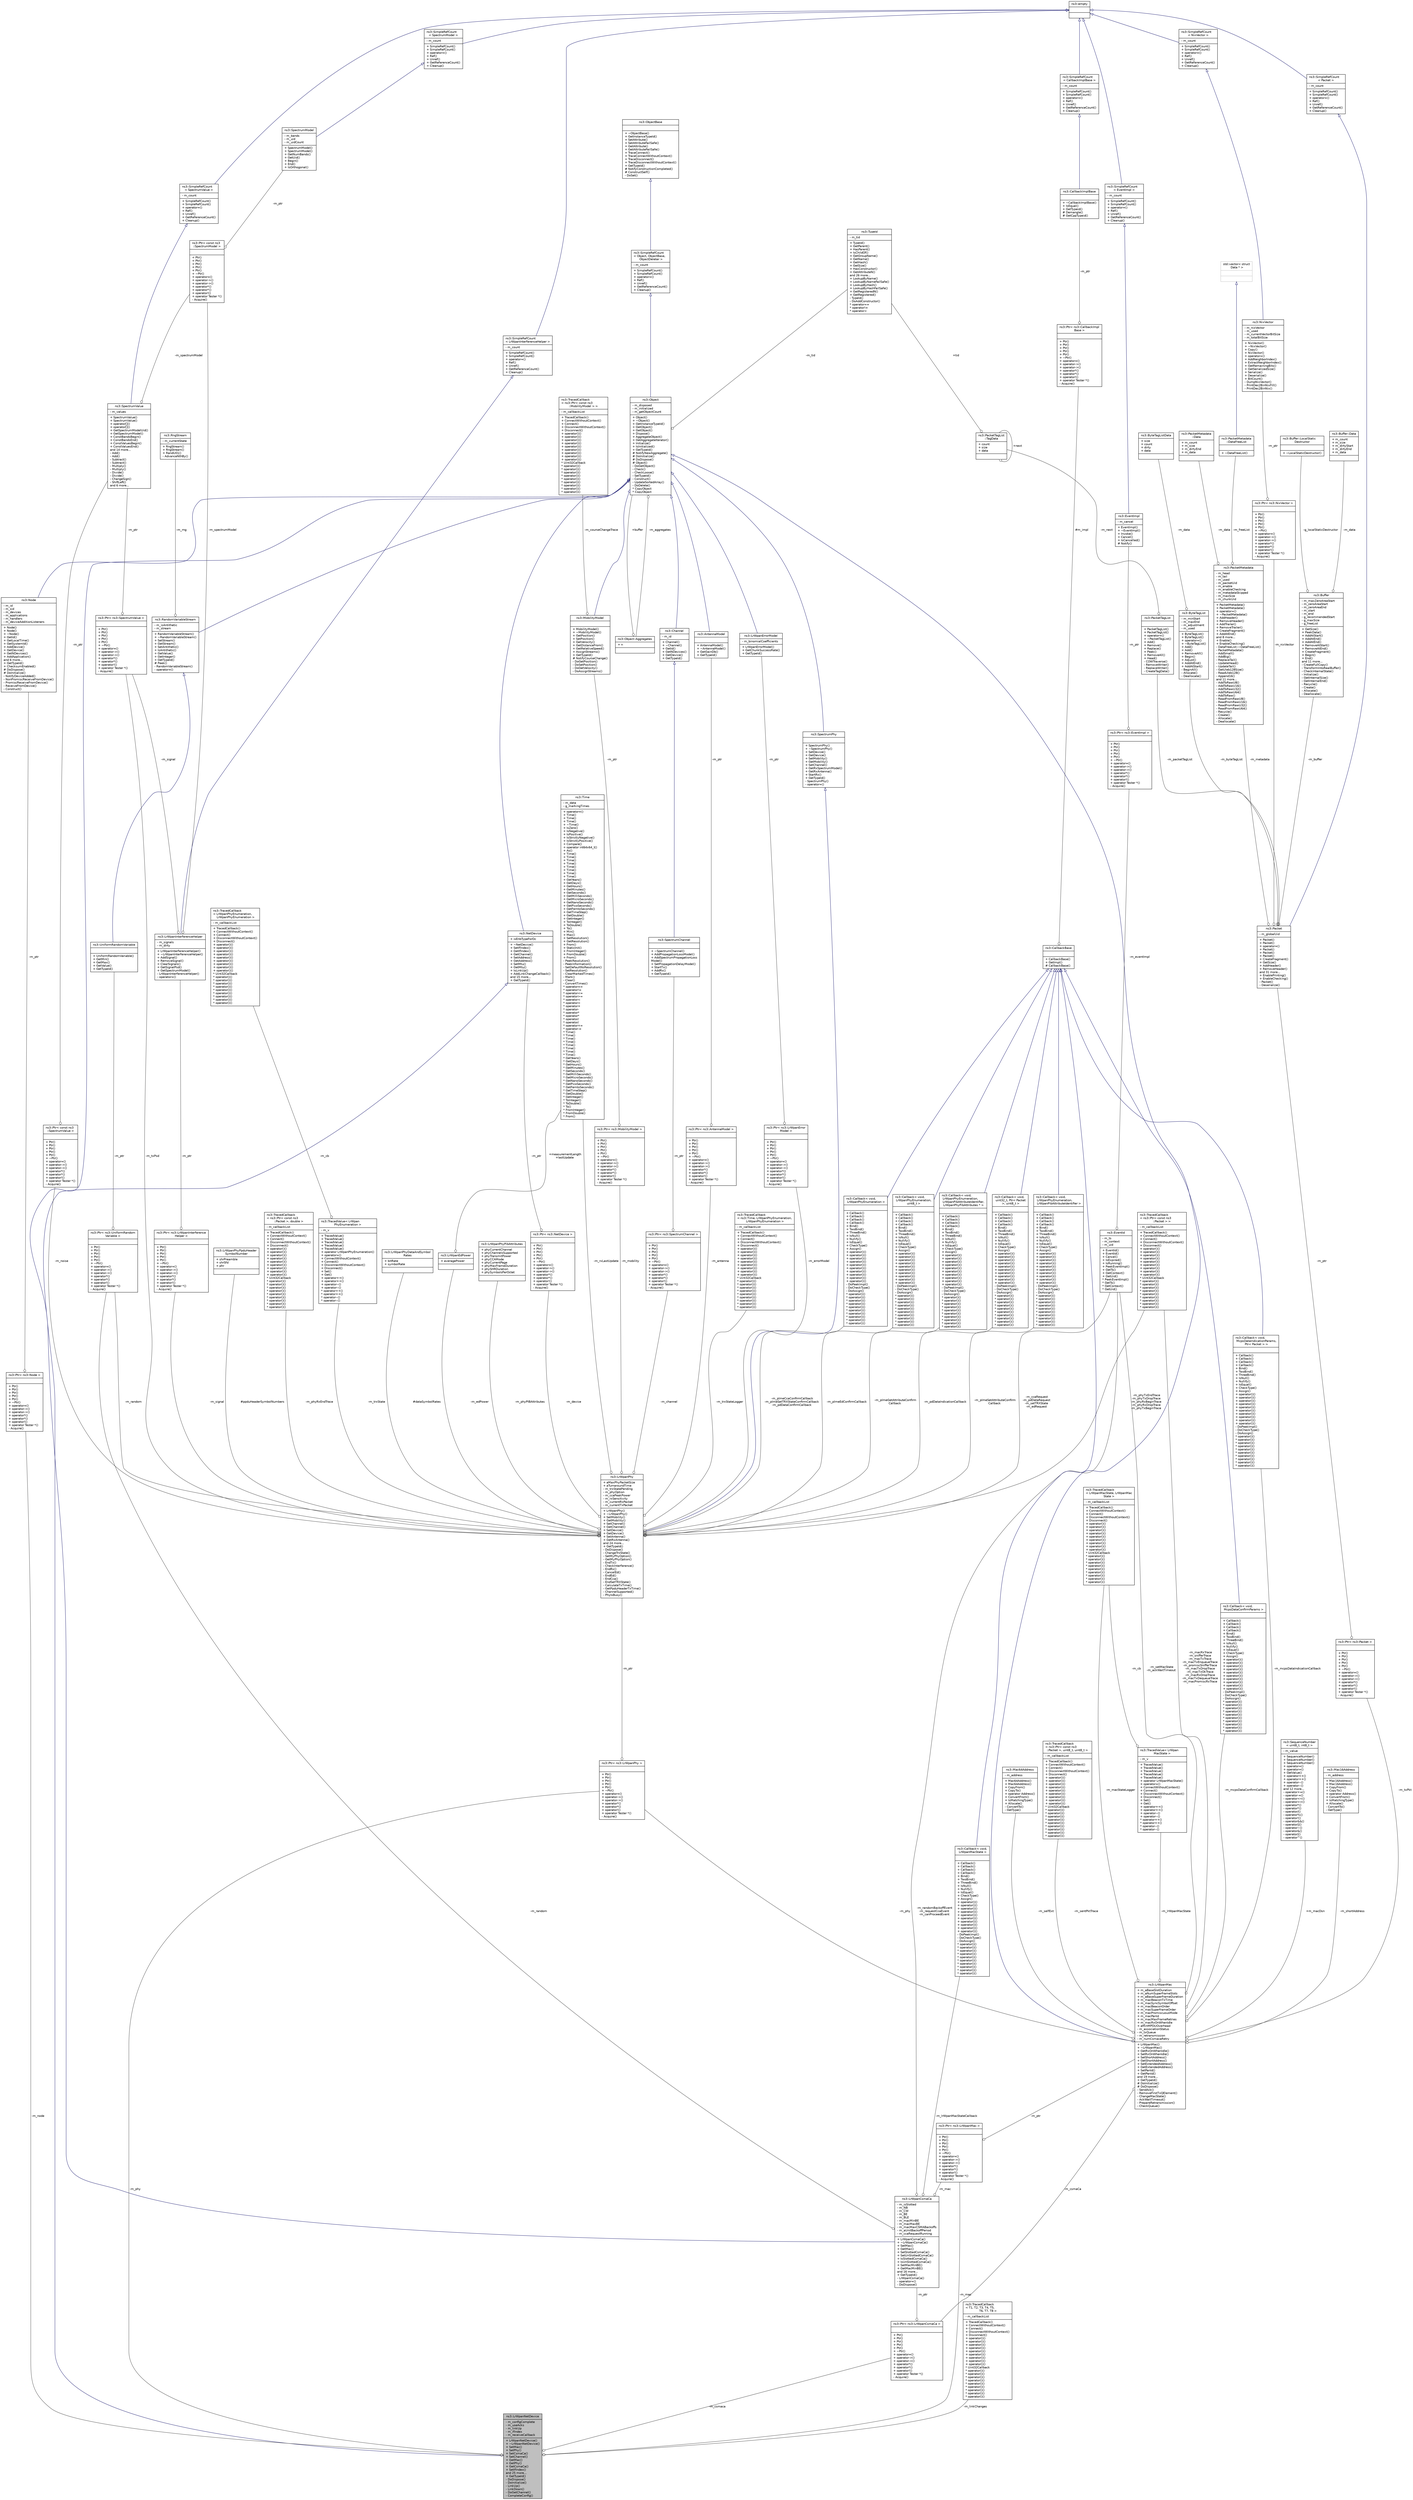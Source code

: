 digraph "ns3::LrWpanNetDevice"
{
  edge [fontname="Helvetica",fontsize="10",labelfontname="Helvetica",labelfontsize="10"];
  node [fontname="Helvetica",fontsize="10",shape=record];
  Node1 [label="{ns3::LrWpanNetDevice\n|- m_configComplete\l- m_useAcks\l- m_linkUp\l- m_ifIndex\l- m_receiveCallback\l|+ LrWpanNetDevice()\l+ ~LrWpanNetDevice()\l+ SetMac()\l+ SetPhy()\l+ SetCsmaCa()\l+ SetChannel()\l+ GetMac()\l+ GetPhy()\l+ GetCsmaCa()\l+ SetIfIndex()\land 25 more...\l+ GetTypeId()\l- DoDispose()\l- DoInitialize()\l- LinkUp()\l- LinkDown()\l- DoGetChannel()\l- CompleteConfig()\l}",height=0.2,width=0.4,color="black", fillcolor="grey75", style="filled", fontcolor="black"];
  Node2 -> Node1 [dir="back",color="midnightblue",fontsize="10",style="solid",arrowtail="onormal"];
  Node2 [label="{ns3::NetDevice\n|+ isEnbTypeForDc\l|+ ~NetDevice()\l+ SetIfIndex()\l+ GetIfIndex()\l+ GetChannel()\l+ SetAddress()\l+ GetAddress()\l+ SetMtu()\l+ GetMtu()\l+ IsLinkUp()\l+ AddLinkChangeCallback()\land 15 more...\l+ GetTypeId()\l}",height=0.2,width=0.4,color="black", fillcolor="white", style="filled",URL="$d9/dac/classns3_1_1NetDevice.html",tooltip="Network layer to device interface. "];
  Node3 -> Node2 [dir="back",color="midnightblue",fontsize="10",style="solid",arrowtail="onormal"];
  Node3 [label="{ns3::Object\n|- m_disposed\l- m_initialized\l- m_getObjectCount\l|+ Object()\l+ ~Object()\l+ GetInstanceTypeId()\l+ GetObject()\l+ GetObject()\l+ Dispose()\l+ AggregateObject()\l+ GetAggregateIterator()\l+ Initialize()\l+ IsInitialized()\l+ GetTypeId()\l# NotifyNewAggregate()\l# DoInitialize()\l# DoDispose()\l# Object()\l- DoGetObject()\l- Check()\l- CheckLoose()\l- SetTypeId()\l- Construct()\l- UpdateSortedArray()\l- DoDelete()\l* CopyObject\l* CopyObject\l}",height=0.2,width=0.4,color="black", fillcolor="white", style="filled",URL="$d9/d77/classns3_1_1Object.html",tooltip="A base class which provides memory management and object aggregation. "];
  Node4 -> Node3 [dir="back",color="midnightblue",fontsize="10",style="solid",arrowtail="onormal"];
  Node4 [label="{ns3::SimpleRefCount\l\< Object, ObjectBase,\l ObjectDeleter \>\n|- m_count\l|+ SimpleRefCount()\l+ SimpleRefCount()\l+ operator=()\l+ Ref()\l+ Unref()\l+ GetReferenceCount()\l+ Cleanup()\l}",height=0.2,width=0.4,color="black", fillcolor="white", style="filled",URL="$da/da1/classns3_1_1SimpleRefCount.html"];
  Node5 -> Node4 [dir="back",color="midnightblue",fontsize="10",style="solid",arrowtail="onormal"];
  Node5 [label="{ns3::ObjectBase\n||+ ~ObjectBase()\l+ GetInstanceTypeId()\l+ SetAttribute()\l+ SetAttributeFailSafe()\l+ GetAttribute()\l+ GetAttributeFailSafe()\l+ TraceConnect()\l+ TraceConnectWithoutContext()\l+ TraceDisconnect()\l+ TraceDisconnectWithoutContext()\l+ GetTypeId()\l# NotifyConstructionCompleted()\l# ConstructSelf()\l- DoSet()\l}",height=0.2,width=0.4,color="black", fillcolor="white", style="filled",URL="$d2/dac/classns3_1_1ObjectBase.html",tooltip="Anchor the ns-3 type and attribute system. "];
  Node6 -> Node3 [color="grey25",fontsize="10",style="solid",label=" -m_tid" ,arrowhead="odiamond"];
  Node6 [label="{ns3::TypeId\n|- m_tid\l|+ TypeId()\l+ GetParent()\l+ HasParent()\l+ IsChildOf()\l+ GetGroupName()\l+ GetName()\l+ GetHash()\l+ GetSize()\l+ HasConstructor()\l+ GetAttributeN()\land 26 more...\l+ LookupByName()\l+ LookupByNameFailSafe()\l+ LookupByHash()\l+ LookupByHashFailSafe()\l+ GetRegisteredN()\l+ GetRegistered()\l- TypeId()\l- DoAddConstructor()\l* operator==\l* operator!=\l* operator\<\l}",height=0.2,width=0.4,color="black", fillcolor="white", style="filled",URL="$d6/d11/classns3_1_1TypeId.html",tooltip="a unique identifier for an interface. "];
  Node7 -> Node3 [color="grey25",fontsize="10",style="solid",label=" -m_aggregates" ,arrowhead="odiamond"];
  Node7 [label="{ns3::Object::Aggregates\n|+ n\l|}",height=0.2,width=0.4,color="black", fillcolor="white", style="filled",URL="$d5/de9/structns3_1_1Object_1_1Aggregates.html"];
  Node3 -> Node7 [color="grey25",fontsize="10",style="solid",label=" +buffer" ,arrowhead="odiamond"];
  Node8 -> Node1 [color="grey25",fontsize="10",style="solid",label=" -m_node" ,arrowhead="odiamond"];
  Node8 [label="{ns3::Ptr\< ns3::Node \>\n||+ Ptr()\l+ Ptr()\l+ Ptr()\l+ Ptr()\l+ Ptr()\l+ ~Ptr()\l+ operator=()\l+ operator-\>()\l+ operator-\>()\l+ operator*()\l+ operator*()\l+ operator!()\l+ operator Tester *()\l- Acquire()\l}",height=0.2,width=0.4,color="black", fillcolor="white", style="filled",URL="$dc/d90/classns3_1_1Ptr.html"];
  Node9 -> Node8 [color="grey25",fontsize="10",style="solid",label=" -m_ptr" ,arrowhead="odiamond"];
  Node9 [label="{ns3::Node\n|- m_id\l- m_sid\l- m_devices\l- m_applications\l- m_handlers\l- m_deviceAdditionListeners\l|+ Node()\l+ Node()\l+ ~Node()\l+ GetId()\l+ GetLocalTime()\l+ GetSystemId()\l+ AddDevice()\l+ GetDevice()\l+ GetNDevices()\l+ AddApplication()\land 6 more...\l+ GetTypeId()\l+ ChecksumEnabled()\l# DoDispose()\l# DoInitialize()\l- NotifyDeviceAdded()\l- NonPromiscReceiveFromDevice()\l- PromiscReceiveFromDevice()\l- ReceiveFromDevice()\l- Construct()\l}",height=0.2,width=0.4,color="black", fillcolor="white", style="filled",URL="$dd/ded/classns3_1_1Node.html",tooltip="A network Node. "];
  Node3 -> Node9 [dir="back",color="midnightblue",fontsize="10",style="solid",arrowtail="onormal"];
  Node10 -> Node1 [color="grey25",fontsize="10",style="solid",label=" -m_csmaca" ,arrowhead="odiamond"];
  Node10 [label="{ns3::Ptr\< ns3::LrWpanCsmaCa \>\n||+ Ptr()\l+ Ptr()\l+ Ptr()\l+ Ptr()\l+ Ptr()\l+ ~Ptr()\l+ operator=()\l+ operator-\>()\l+ operator-\>()\l+ operator*()\l+ operator*()\l+ operator!()\l+ operator Tester *()\l- Acquire()\l}",height=0.2,width=0.4,color="black", fillcolor="white", style="filled",URL="$dc/d90/classns3_1_1Ptr.html"];
  Node11 -> Node10 [color="grey25",fontsize="10",style="solid",label=" -m_ptr" ,arrowhead="odiamond"];
  Node11 [label="{ns3::LrWpanCsmaCa\n|- m_isSlotted\l- m_NB\l- m_CW\l- m_BE\l- m_BLE\l- m_macMinBE\l- m_macMaxBE\l- m_macMaxCSMABackoffs\l- m_aUnitBackoffPeriod\l- m_ccaRequestRunning\l|+ LrWpanCsmaCa()\l+ ~LrWpanCsmaCa()\l+ SetMac()\l+ GetMac()\l+ SetSlottedCsmaCa()\l+ SetUnSlottedCsmaCa()\l+ IsSlottedCsmaCa()\l+ IsUnSlottedCsmaCa()\l+ SetMacMinBE()\l+ GetMacMinBE()\land 16 more...\l+ GetTypeId()\l- LrWpanCsmaCa()\l- operator=()\l- DoDispose()\l}",height=0.2,width=0.4,color="black", fillcolor="white", style="filled",URL="$df/d61/classns3_1_1LrWpanCsmaCa.html"];
  Node3 -> Node11 [dir="back",color="midnightblue",fontsize="10",style="solid",arrowtail="onormal"];
  Node12 -> Node11 [color="grey25",fontsize="10",style="solid",label=" -m_randomBackoffEvent\n-m_requestCcaEvent\n-m_canProceedEvent" ,arrowhead="odiamond"];
  Node12 [label="{ns3::EventId\n|- m_ts\l- m_context\l- m_uid\l|+ EventId()\l+ EventId()\l+ Cancel()\l+ IsExpired()\l+ IsRunning()\l+ PeekEventImpl()\l+ GetTs()\l+ GetContext()\l+ GetUid()\l* PeekEventImpl()\l* GetTs()\l* GetContext()\l* GetUid()\l}",height=0.2,width=0.4,color="black", fillcolor="white", style="filled",URL="$d1/df8/classns3_1_1EventId.html",tooltip="An identifier for simulation events. "];
  Node13 -> Node12 [color="grey25",fontsize="10",style="solid",label=" -m_eventImpl" ,arrowhead="odiamond"];
  Node13 [label="{ns3::Ptr\< ns3::EventImpl \>\n||+ Ptr()\l+ Ptr()\l+ Ptr()\l+ Ptr()\l+ Ptr()\l+ ~Ptr()\l+ operator=()\l+ operator-\>()\l+ operator-\>()\l+ operator*()\l+ operator*()\l+ operator!()\l+ operator Tester *()\l- Acquire()\l}",height=0.2,width=0.4,color="black", fillcolor="white", style="filled",URL="$dc/d90/classns3_1_1Ptr.html"];
  Node14 -> Node13 [color="grey25",fontsize="10",style="solid",label=" -m_ptr" ,arrowhead="odiamond"];
  Node14 [label="{ns3::EventImpl\n|- m_cancel\l|+ EventImpl()\l+ ~EventImpl()\l+ Invoke()\l+ Cancel()\l+ IsCancelled()\l# Notify()\l}",height=0.2,width=0.4,color="black", fillcolor="white", style="filled",URL="$da/def/classns3_1_1EventImpl.html",tooltip="A simulation event. "];
  Node15 -> Node14 [dir="back",color="midnightblue",fontsize="10",style="solid",arrowtail="onormal"];
  Node15 [label="{ns3::SimpleRefCount\l\< EventImpl \>\n|- m_count\l|+ SimpleRefCount()\l+ SimpleRefCount()\l+ operator=()\l+ Ref()\l+ Unref()\l+ GetReferenceCount()\l+ Cleanup()\l}",height=0.2,width=0.4,color="black", fillcolor="white", style="filled",URL="$da/da1/classns3_1_1SimpleRefCount.html"];
  Node16 -> Node15 [dir="back",color="midnightblue",fontsize="10",style="solid",arrowtail="onormal"];
  Node16 [label="{ns3::empty\n||}",height=0.2,width=0.4,color="black", fillcolor="white", style="filled",URL="$d9/d6a/classns3_1_1empty.html",tooltip="make Callback use a separate empty type "];
  Node17 -> Node11 [color="grey25",fontsize="10",style="solid",label=" -m_random" ,arrowhead="odiamond"];
  Node17 [label="{ns3::Ptr\< ns3::UniformRandom\lVariable \>\n||+ Ptr()\l+ Ptr()\l+ Ptr()\l+ Ptr()\l+ Ptr()\l+ ~Ptr()\l+ operator=()\l+ operator-\>()\l+ operator-\>()\l+ operator*()\l+ operator*()\l+ operator!()\l+ operator Tester *()\l- Acquire()\l}",height=0.2,width=0.4,color="black", fillcolor="white", style="filled",URL="$dc/d90/classns3_1_1Ptr.html"];
  Node18 -> Node17 [color="grey25",fontsize="10",style="solid",label=" -m_ptr" ,arrowhead="odiamond"];
  Node18 [label="{ns3::UniformRandomVariable\n||+ UniformRandomVariable()\l+ GetMin()\l+ GetMax()\l+ GetValue()\l+ GetTypeId()\l}",height=0.2,width=0.4,color="black", fillcolor="white", style="filled",URL="$d0/d5b/classns3_1_1UniformRandomVariable.html",tooltip="The uniform distribution Random Number Generator (RNG). "];
  Node19 -> Node18 [dir="back",color="midnightblue",fontsize="10",style="solid",arrowtail="onormal"];
  Node19 [label="{ns3::RandomVariableStream\n|- m_isAntithetic\l- m_stream\l|+ RandomVariableStream()\l+ ~RandomVariableStream()\l+ SetStream()\l+ GetStream()\l+ SetAntithetic()\l+ IsAntithetic()\l+ GetValue()\l+ GetInteger()\l+ GetTypeId()\l# Peek()\l- RandomVariableStream()\l- operator=()\l}",height=0.2,width=0.4,color="black", fillcolor="white", style="filled",URL="$dc/daa/classns3_1_1RandomVariableStream.html",tooltip="The basic uniform Random Number Generator (RNG). "];
  Node3 -> Node19 [dir="back",color="midnightblue",fontsize="10",style="solid",arrowtail="onormal"];
  Node20 -> Node19 [color="grey25",fontsize="10",style="solid",label=" -m_rng" ,arrowhead="odiamond"];
  Node20 [label="{ns3::RngStream\n|- m_currentState\l|+ RngStream()\l+ RngStream()\l+ RandU01()\l- AdvanceNthBy()\l}",height=0.2,width=0.4,color="black", fillcolor="white", style="filled",URL="$da/d35/classns3_1_1RngStream.html",tooltip="Combined Multiple-Recursive Generator MRG32k3a. "];
  Node21 -> Node11 [color="grey25",fontsize="10",style="solid",label=" -m_mac" ,arrowhead="odiamond"];
  Node21 [label="{ns3::Ptr\< ns3::LrWpanMac \>\n||+ Ptr()\l+ Ptr()\l+ Ptr()\l+ Ptr()\l+ Ptr()\l+ ~Ptr()\l+ operator=()\l+ operator-\>()\l+ operator-\>()\l+ operator*()\l+ operator*()\l+ operator!()\l+ operator Tester *()\l- Acquire()\l}",height=0.2,width=0.4,color="black", fillcolor="white", style="filled",URL="$dc/d90/classns3_1_1Ptr.html"];
  Node22 -> Node21 [color="grey25",fontsize="10",style="solid",label=" -m_ptr" ,arrowhead="odiamond"];
  Node22 [label="{ns3::LrWpanMac\n|+ m_aBaseSlotDuration\l+ m_aNumSuperframeSlots\l+ m_aBaseSuperframeDuration\l+ m_macBeaconTxTime\l+ m_macSyncSymbolOffset\l+ m_macBeaconOrder\l+ m_macSuperframeOrder\l+ m_macPromiscuousMode\l+ m_macPanId\l+ m_macMaxFrameRetries\l+ m_macRxOnWhenIdle\l+ aMinMPDUOverhead\l- m_associationStatus\l- m_txQueue\l- m_retransmission\l- m_numCsmacaRetry\l|+ LrWpanMac()\l+ ~LrWpanMac()\l+ GetRxOnWhenIdle()\l+ SetRxOnWhenIdle()\l+ SetShortAddress()\l+ GetShortAddress()\l+ SetExtendedAddress()\l+ GetExtendedAddress()\l+ SetPanId()\l+ GetPanId()\land 19 more...\l+ GetTypeId()\l# DoInitialize()\l# DoDispose()\l- SendAck()\l- RemoveFirstTxQElement()\l- ChangeMacState()\l- AckWaitTimeout()\l- PrepareRetransmission()\l- CheckQueue()\l}",height=0.2,width=0.4,color="black", fillcolor="white", style="filled",URL="$db/d57/classns3_1_1LrWpanMac.html"];
  Node3 -> Node22 [dir="back",color="midnightblue",fontsize="10",style="solid",arrowtail="onormal"];
  Node23 -> Node22 [color="grey25",fontsize="10",style="solid",label=" -m_macRxTrace\n-m_snifferTrace\n-m_macTxTrace\n-m_macTxEnqueueTrace\n-m_promiscSnifferTrace\n-m_macTxDropTrace\n-m_macTxOkTrace\n-m_macRxDropTrace\n-m_macTxDequeueTrace\n-m_macPromiscRxTrace\n..." ,arrowhead="odiamond"];
  Node23 [label="{ns3::TracedCallback\l\< ns3::Ptr\< const ns3\l::Packet \> \>\n|- m_callbackList\l|+ TracedCallback()\l+ ConnectWithoutContext()\l+ Connect()\l+ DisconnectWithoutContext()\l+ Disconnect()\l+ operator()()\l+ operator()()\l+ operator()()\l+ operator()()\l+ operator()()\l+ operator()()\l+ operator()()\l+ operator()()\l+ operator()()\l* Uint32Callback\l* operator()()\l* operator()()\l* operator()()\l* operator()()\l* operator()()\l* operator()()\l* operator()()\l* operator()()\l* operator()()\l}",height=0.2,width=0.4,color="black", fillcolor="white", style="filled",URL="$df/dec/classns3_1_1TracedCallback.html"];
  Node24 -> Node22 [color="grey25",fontsize="10",style="solid",label=" -m_macStateLogger" ,arrowhead="odiamond"];
  Node24 [label="{ns3::TracedCallback\l\< LrWpanMacState, LrWpanMac\lState \>\n|- m_callbackList\l|+ TracedCallback()\l+ ConnectWithoutContext()\l+ Connect()\l+ DisconnectWithoutContext()\l+ Disconnect()\l+ operator()()\l+ operator()()\l+ operator()()\l+ operator()()\l+ operator()()\l+ operator()()\l+ operator()()\l+ operator()()\l+ operator()()\l* Uint32Callback\l* operator()()\l* operator()()\l* operator()()\l* operator()()\l* operator()()\l* operator()()\l* operator()()\l* operator()()\l* operator()()\l}",height=0.2,width=0.4,color="black", fillcolor="white", style="filled",URL="$df/dec/classns3_1_1TracedCallback.html"];
  Node25 -> Node22 [color="grey25",fontsize="10",style="solid",label=" -m_selfExt" ,arrowhead="odiamond"];
  Node25 [label="{ns3::Mac64Address\n|- m_address\l|+ Mac64Address()\l+ Mac64Address()\l+ CopyFrom()\l+ CopyTo()\l+ operator Address()\l+ ConvertFrom()\l+ IsMatchingType()\l+ Allocate()\l- ConvertTo()\l- GetType()\l}",height=0.2,width=0.4,color="black", fillcolor="white", style="filled",URL="$d7/d9c/classns3_1_1Mac64Address.html",tooltip="an EUI-64 address "];
  Node12 -> Node22 [color="grey25",fontsize="10",style="solid",label=" -m_setMacState\n-m_ackWaitTimeout" ,arrowhead="odiamond"];
  Node10 -> Node22 [color="grey25",fontsize="10",style="solid",label=" -m_csmaCa" ,arrowhead="odiamond"];
  Node26 -> Node22 [color="grey25",fontsize="10",style="solid",label=" -m_sentPktTrace" ,arrowhead="odiamond"];
  Node26 [label="{ns3::TracedCallback\l\< ns3::Ptr\< const ns3\l::Packet \>, uint8_t, uint8_t \>\n|- m_callbackList\l|+ TracedCallback()\l+ ConnectWithoutContext()\l+ Connect()\l+ DisconnectWithoutContext()\l+ Disconnect()\l+ operator()()\l+ operator()()\l+ operator()()\l+ operator()()\l+ operator()()\l+ operator()()\l+ operator()()\l+ operator()()\l+ operator()()\l* Uint32Callback\l* operator()()\l* operator()()\l* operator()()\l* operator()()\l* operator()()\l* operator()()\l* operator()()\l* operator()()\l* operator()()\l}",height=0.2,width=0.4,color="black", fillcolor="white", style="filled",URL="$df/dec/classns3_1_1TracedCallback.html"];
  Node27 -> Node22 [color="grey25",fontsize="10",style="solid",label=" -m_txPkt" ,arrowhead="odiamond"];
  Node27 [label="{ns3::Ptr\< ns3::Packet \>\n||+ Ptr()\l+ Ptr()\l+ Ptr()\l+ Ptr()\l+ Ptr()\l+ ~Ptr()\l+ operator=()\l+ operator-\>()\l+ operator-\>()\l+ operator*()\l+ operator*()\l+ operator!()\l+ operator Tester *()\l- Acquire()\l}",height=0.2,width=0.4,color="black", fillcolor="white", style="filled",URL="$dc/d90/classns3_1_1Ptr.html"];
  Node28 -> Node27 [color="grey25",fontsize="10",style="solid",label=" -m_ptr" ,arrowhead="odiamond"];
  Node28 [label="{ns3::Packet\n|- m_globalUid\l|+ Packet()\l+ Packet()\l+ operator=()\l+ Packet()\l+ Packet()\l+ Packet()\l+ CreateFragment()\l+ GetSize()\l+ AddHeader()\l+ RemoveHeader()\land 31 more...\l+ EnablePrinting()\l+ EnableChecking()\l- Packet()\l- Deserialize()\l}",height=0.2,width=0.4,color="black", fillcolor="white", style="filled",URL="$dd/d7a/classns3_1_1Packet.html",tooltip="network packets "];
  Node29 -> Node28 [dir="back",color="midnightblue",fontsize="10",style="solid",arrowtail="onormal"];
  Node29 [label="{ns3::SimpleRefCount\l\< Packet \>\n|- m_count\l|+ SimpleRefCount()\l+ SimpleRefCount()\l+ operator=()\l+ Ref()\l+ Unref()\l+ GetReferenceCount()\l+ Cleanup()\l}",height=0.2,width=0.4,color="black", fillcolor="white", style="filled",URL="$da/da1/classns3_1_1SimpleRefCount.html"];
  Node16 -> Node29 [dir="back",color="midnightblue",fontsize="10",style="solid",arrowtail="onormal"];
  Node30 -> Node28 [color="grey25",fontsize="10",style="solid",label=" -m_nixVector" ,arrowhead="odiamond"];
  Node30 [label="{ns3::Ptr\< ns3::NixVector \>\n||+ Ptr()\l+ Ptr()\l+ Ptr()\l+ Ptr()\l+ Ptr()\l+ ~Ptr()\l+ operator=()\l+ operator-\>()\l+ operator-\>()\l+ operator*()\l+ operator*()\l+ operator!()\l+ operator Tester *()\l- Acquire()\l}",height=0.2,width=0.4,color="black", fillcolor="white", style="filled",URL="$dc/d90/classns3_1_1Ptr.html"];
  Node31 -> Node30 [color="grey25",fontsize="10",style="solid",label=" -m_ptr" ,arrowhead="odiamond"];
  Node31 [label="{ns3::NixVector\n|- m_nixVector\l- m_used\l- m_currentVectorBitSize\l- m_totalBitSize\l|+ NixVector()\l+ ~NixVector()\l+ Copy()\l+ NixVector()\l+ operator=()\l+ AddNeighborIndex()\l+ ExtractNeighborIndex()\l+ GetRemainingBits()\l+ GetSerializedSize()\l+ Serialize()\l+ Deserialize()\l+ BitCount()\l- DumpNixVector()\l- PrintDec2BinNixFill()\l- PrintDec2BinNix()\l}",height=0.2,width=0.4,color="black", fillcolor="white", style="filled",URL="$d1/d44/classns3_1_1NixVector.html",tooltip="Neighbor-index data structure for nix-vector routing. "];
  Node32 -> Node31 [dir="back",color="midnightblue",fontsize="10",style="solid",arrowtail="onormal"];
  Node32 [label="{ns3::SimpleRefCount\l\< NixVector \>\n|- m_count\l|+ SimpleRefCount()\l+ SimpleRefCount()\l+ operator=()\l+ Ref()\l+ Unref()\l+ GetReferenceCount()\l+ Cleanup()\l}",height=0.2,width=0.4,color="black", fillcolor="white", style="filled",URL="$da/da1/classns3_1_1SimpleRefCount.html"];
  Node16 -> Node32 [dir="back",color="midnightblue",fontsize="10",style="solid",arrowtail="onormal"];
  Node33 -> Node28 [color="grey25",fontsize="10",style="solid",label=" -m_metadata" ,arrowhead="odiamond"];
  Node33 [label="{ns3::PacketMetadata\n|- m_head\l- m_tail\l- m_used\l- m_packetUid\l- m_enable\l- m_enableChecking\l- m_metadataSkipped\l- m_maxSize\l- m_chunkUid\l|+ PacketMetadata()\l+ PacketMetadata()\l+ operator=()\l+ ~PacketMetadata()\l+ AddHeader()\l+ RemoveHeader()\l+ AddTrailer()\l+ RemoveTrailer()\l+ CreateFragment()\l+ AddAtEnd()\land 8 more...\l+ Enable()\l+ EnableChecking()\l- DataFreeList::~DataFreeList()\l- PacketMetadata()\l- AddSmall()\l- AddBig()\l- ReplaceTail()\l- UpdateHead()\l- UpdateTail()\l- GetUleb128Size()\l- ReadUleb128()\l- Append16()\land 11 more...\l- AddToRawU8()\l- AddToRawU16()\l- AddToRawU32()\l- AddToRawU64()\l- AddToRaw()\l- ReadFromRawU8()\l- ReadFromRawU16()\l- ReadFromRawU32()\l- ReadFromRawU64()\l- Recycle()\l- Create()\l- Allocate()\l- Deallocate()\l}",height=0.2,width=0.4,color="black", fillcolor="white", style="filled",URL="$d1/db1/classns3_1_1PacketMetadata.html",tooltip="Handle packet metadata about packet headers and trailers. "];
  Node34 -> Node33 [color="grey25",fontsize="10",style="solid",label=" -m_data" ,arrowhead="odiamond"];
  Node34 [label="{ns3::PacketMetadata\l::Data\n|+ m_count\l+ m_size\l+ m_dirtyEnd\l+ m_data\l|}",height=0.2,width=0.4,color="black", fillcolor="white", style="filled",URL="$d6/d9c/structns3_1_1PacketMetadata_1_1Data.html"];
  Node35 -> Node33 [color="grey25",fontsize="10",style="solid",label=" -m_freeList" ,arrowhead="odiamond"];
  Node35 [label="{ns3::PacketMetadata\l::DataFreeList\n||+ ~DataFreeList()\l}",height=0.2,width=0.4,color="black", fillcolor="white", style="filled",URL="$d0/df8/classns3_1_1PacketMetadata_1_1DataFreeList.html",tooltip="Class to hold all the metadata. "];
  Node36 -> Node35 [dir="back",color="midnightblue",fontsize="10",style="solid",arrowtail="onormal"];
  Node36 [label="{std::vector\< struct\l Data * \>\n||}",height=0.2,width=0.4,color="grey75", fillcolor="white", style="filled"];
  Node37 -> Node28 [color="grey25",fontsize="10",style="solid",label=" -m_byteTagList" ,arrowhead="odiamond"];
  Node37 [label="{ns3::ByteTagList\n|- m_minStart\l- m_maxEnd\l- m_adjustment\l- m_used\l|+ ByteTagList()\l+ ByteTagList()\l+ operator=()\l+ ~ByteTagList()\l+ Add()\l+ Add()\l+ RemoveAll()\l+ Begin()\l+ Adjust()\l+ AddAtEnd()\l+ AddAtStart()\l- BeginAll()\l- Allocate()\l- Deallocate()\l}",height=0.2,width=0.4,color="black", fillcolor="white", style="filled",URL="$dd/d64/classns3_1_1ByteTagList.html",tooltip="keep track of the byte tags stored in a packet. "];
  Node38 -> Node37 [color="grey25",fontsize="10",style="solid",label=" -m_data" ,arrowhead="odiamond"];
  Node38 [label="{ns3::ByteTagListData\n|+ size\l+ count\l+ dirty\l+ data\l|}",height=0.2,width=0.4,color="black", fillcolor="white", style="filled",URL="$d5/d62/structns3_1_1ByteTagListData.html",tooltip="Internal representation of the byte tags stored in a packet. "];
  Node39 -> Node28 [color="grey25",fontsize="10",style="solid",label=" -m_packetTagList" ,arrowhead="odiamond"];
  Node39 [label="{ns3::PacketTagList\n||+ PacketTagList()\l+ PacketTagList()\l+ operator=()\l+ ~PacketTagList()\l+ Add()\l+ Remove()\l+ Replace()\l+ Peek()\l+ RemoveAll()\l+ Head()\l- COWTraverse()\l- RemoveWriter()\l- ReplaceWriter()\l- CreateTagData()\l}",height=0.2,width=0.4,color="black", fillcolor="white", style="filled",URL="$dd/d19/classns3_1_1PacketTagList.html",tooltip="List of the packet tags stored in a packet. "];
  Node40 -> Node39 [color="grey25",fontsize="10",style="solid",label=" -m_next" ,arrowhead="odiamond"];
  Node40 [label="{ns3::PacketTagList\l::TagData\n|+ count\l+ size\l+ data\l|}",height=0.2,width=0.4,color="black", fillcolor="white", style="filled",URL="$d5/d03/structns3_1_1PacketTagList_1_1TagData.html"];
  Node40 -> Node40 [color="grey25",fontsize="10",style="solid",label=" +next" ,arrowhead="odiamond"];
  Node6 -> Node40 [color="grey25",fontsize="10",style="solid",label=" +tid" ,arrowhead="odiamond"];
  Node41 -> Node28 [color="grey25",fontsize="10",style="solid",label=" -m_buffer" ,arrowhead="odiamond"];
  Node41 [label="{ns3::Buffer\n|- m_maxZeroAreaStart\l- m_zeroAreaStart\l- m_zeroAreaEnd\l- m_start\l- m_end\l- g_recommendedStart\l- g_maxSize\l- g_freeList\l|+ GetSize()\l+ PeekData()\l+ AddAtStart()\l+ AddAtEnd()\l+ AddAtEnd()\l+ RemoveAtStart()\l+ RemoveAtEnd()\l+ CreateFragment()\l+ Begin()\l+ End()\land 11 more...\l- CreateFullCopy()\l- TransformIntoRealBuffer()\l- CheckInternalState()\l- Initialize()\l- GetInternalSize()\l- GetInternalEnd()\l- Recycle()\l- Create()\l- Allocate()\l- Deallocate()\l}",height=0.2,width=0.4,color="black", fillcolor="white", style="filled",URL="$da/d85/classns3_1_1Buffer.html",tooltip="automatically resized byte buffer "];
  Node42 -> Node41 [color="grey25",fontsize="10",style="solid",label=" -m_data" ,arrowhead="odiamond"];
  Node42 [label="{ns3::Buffer::Data\n|+ m_count\l+ m_size\l+ m_dirtyStart\l+ m_dirtyEnd\l+ m_data\l|}",height=0.2,width=0.4,color="black", fillcolor="white", style="filled",URL="$d9/dcc/structns3_1_1Buffer_1_1Data.html"];
  Node43 -> Node41 [color="grey25",fontsize="10",style="solid",label=" -g_localStaticDestructor" ,arrowhead="odiamond"];
  Node43 [label="{ns3::Buffer::LocalStatic\lDestructor\n||+ ~LocalStaticDestructor()\l}",height=0.2,width=0.4,color="black", fillcolor="white", style="filled",URL="$dc/de5/structns3_1_1Buffer_1_1LocalStaticDestructor.html",tooltip="Local static destructor structure. "];
  Node44 -> Node22 [color="grey25",fontsize="10",style="solid",label=" -m_mcpsDataIndicationCallback" ,arrowhead="odiamond"];
  Node44 [label="{ns3::Callback\< void,\l McpsDataIndicationParams,\l Ptr\< Packet \> \>\n||+ Callback()\l+ Callback()\l+ Callback()\l+ Callback()\l+ Bind()\l+ TwoBind()\l+ ThreeBind()\l+ IsNull()\l+ Nullify()\l+ IsEqual()\l+ CheckType()\l+ Assign()\l+ operator()()\l+ operator()()\l+ operator()()\l+ operator()()\l+ operator()()\l+ operator()()\l+ operator()()\l+ operator()()\l+ operator()()\l+ operator()()\l- DoPeekImpl()\l- DoCheckType()\l- DoAssign()\l* operator()()\l* operator()()\l* operator()()\l* operator()()\l* operator()()\l* operator()()\l* operator()()\l* operator()()\l* operator()()\l* operator()()\l}",height=0.2,width=0.4,color="black", fillcolor="white", style="filled",URL="$d1/d48/classns3_1_1Callback.html"];
  Node45 -> Node44 [dir="back",color="midnightblue",fontsize="10",style="solid",arrowtail="onormal"];
  Node45 [label="{ns3::CallbackBase\n||+ CallbackBase()\l+ GetImpl()\l# CallbackBase()\l}",height=0.2,width=0.4,color="black", fillcolor="white", style="filled",URL="$d7/db5/classns3_1_1CallbackBase.html"];
  Node46 -> Node45 [color="grey25",fontsize="10",style="solid",label=" #m_impl" ,arrowhead="odiamond"];
  Node46 [label="{ns3::Ptr\< ns3::CallbackImpl\lBase \>\n||+ Ptr()\l+ Ptr()\l+ Ptr()\l+ Ptr()\l+ Ptr()\l+ ~Ptr()\l+ operator=()\l+ operator-\>()\l+ operator-\>()\l+ operator*()\l+ operator*()\l+ operator!()\l+ operator Tester *()\l- Acquire()\l}",height=0.2,width=0.4,color="black", fillcolor="white", style="filled",URL="$dc/d90/classns3_1_1Ptr.html"];
  Node47 -> Node46 [color="grey25",fontsize="10",style="solid",label=" -m_ptr" ,arrowhead="odiamond"];
  Node47 [label="{ns3::CallbackImplBase\n||+ ~CallbackImplBase()\l+ IsEqual()\l+ GetTypeid()\l# Demangle()\l# GetCppTypeid()\l}",height=0.2,width=0.4,color="black", fillcolor="white", style="filled",URL="$d3/dfa/classns3_1_1CallbackImplBase.html"];
  Node48 -> Node47 [dir="back",color="midnightblue",fontsize="10",style="solid",arrowtail="onormal"];
  Node48 [label="{ns3::SimpleRefCount\l\< CallbackImplBase \>\n|- m_count\l|+ SimpleRefCount()\l+ SimpleRefCount()\l+ operator=()\l+ Ref()\l+ Unref()\l+ GetReferenceCount()\l+ Cleanup()\l}",height=0.2,width=0.4,color="black", fillcolor="white", style="filled",URL="$da/da1/classns3_1_1SimpleRefCount.html"];
  Node16 -> Node48 [dir="back",color="midnightblue",fontsize="10",style="solid",arrowtail="onormal"];
  Node49 -> Node22 [color="grey25",fontsize="10",style="solid",label=" -m_mcpsDataConfirmCallback" ,arrowhead="odiamond"];
  Node49 [label="{ns3::Callback\< void,\l McpsDataConfirmParams \>\n||+ Callback()\l+ Callback()\l+ Callback()\l+ Callback()\l+ Bind()\l+ TwoBind()\l+ ThreeBind()\l+ IsNull()\l+ Nullify()\l+ IsEqual()\l+ CheckType()\l+ Assign()\l+ operator()()\l+ operator()()\l+ operator()()\l+ operator()()\l+ operator()()\l+ operator()()\l+ operator()()\l+ operator()()\l+ operator()()\l+ operator()()\l- DoPeekImpl()\l- DoCheckType()\l- DoAssign()\l* operator()()\l* operator()()\l* operator()()\l* operator()()\l* operator()()\l* operator()()\l* operator()()\l* operator()()\l* operator()()\l* operator()()\l}",height=0.2,width=0.4,color="black", fillcolor="white", style="filled",URL="$d1/d48/classns3_1_1Callback.html"];
  Node45 -> Node49 [dir="back",color="midnightblue",fontsize="10",style="solid",arrowtail="onormal"];
  Node50 -> Node22 [color="grey25",fontsize="10",style="solid",label=" -m_lrWpanMacState" ,arrowhead="odiamond"];
  Node50 [label="{ns3::TracedValue\< LrWpan\lMacState \>\n|- m_v\l|+ TracedValue()\l+ TracedValue()\l+ TracedValue()\l+ TracedValue()\l+ TracedValue()\l+ operator LrWpanMacState()\l+ operator=()\l+ ConnectWithoutContext()\l+ Connect()\l+ DisconnectWithoutContext()\l+ Disconnect()\l+ Set()\l+ Get()\l+ operator++()\l+ operator++()\l+ operator--()\l+ operator--()\l* operator++()\l* operator++()\l* operator--()\l* operator--()\l}",height=0.2,width=0.4,color="black", fillcolor="white", style="filled",URL="$df/d97/classns3_1_1TracedValue.html"];
  Node24 -> Node50 [color="grey25",fontsize="10",style="solid",label=" -m_cb" ,arrowhead="odiamond"];
  Node51 -> Node22 [color="grey25",fontsize="10",style="solid",label=" -m_phy" ,arrowhead="odiamond"];
  Node51 [label="{ns3::Ptr\< ns3::LrWpanPhy \>\n||+ Ptr()\l+ Ptr()\l+ Ptr()\l+ Ptr()\l+ Ptr()\l+ ~Ptr()\l+ operator=()\l+ operator-\>()\l+ operator-\>()\l+ operator*()\l+ operator*()\l+ operator!()\l+ operator Tester *()\l- Acquire()\l}",height=0.2,width=0.4,color="black", fillcolor="white", style="filled",URL="$dc/d90/classns3_1_1Ptr.html"];
  Node52 -> Node51 [color="grey25",fontsize="10",style="solid",label=" -m_ptr" ,arrowhead="odiamond"];
  Node52 [label="{ns3::LrWpanPhy\n|+ aMaxPhyPacketSize\l+ aTurnaroundTime\l- m_trxStatePending\l- m_phyOption\l- m_ccaPeakPower\l- m_rxSensitivity\l- m_currentRxPacket\l- m_currentTxPacket\l|+ LrWpanPhy()\l+ ~LrWpanPhy()\l+ SetMobility()\l+ GetMobility()\l+ SetChannel()\l+ GetChannel()\l+ SetDevice()\l+ GetDevice()\l+ SetAntenna()\l+ GetRxAntenna()\land 24 more...\l+ GetTypeId()\l- DoDispose()\l- ChangeTrxState()\l- SetMyPhyOption()\l- GetMyPhyOption()\l- EndTx()\l- CheckInterference()\l- EndRx()\l- CancelEd()\l- EndEd()\l- EndCca()\l- EndSetTRXState()\l- CalculateTxTime()\l- GetPpduHeaderTxTime()\l- ChannelSupported()\l- PhyIsBusy()\l}",height=0.2,width=0.4,color="black", fillcolor="white", style="filled",URL="$d6/d61/classns3_1_1LrWpanPhy.html"];
  Node53 -> Node52 [dir="back",color="midnightblue",fontsize="10",style="solid",arrowtail="onormal"];
  Node53 [label="{ns3::SpectrumPhy\n||+ SpectrumPhy()\l+ ~SpectrumPhy()\l+ SetDevice()\l+ GetDevice()\l+ SetMobility()\l+ GetMobility()\l+ SetChannel()\l+ GetRxSpectrumModel()\l+ GetRxAntenna()\l+ StartRx()\l+ GetTypeId()\l- SpectrumPhy()\l- operator=()\l}",height=0.2,width=0.4,color="black", fillcolor="white", style="filled",URL="$d0/d12/classns3_1_1SpectrumPhy.html"];
  Node3 -> Node53 [dir="back",color="midnightblue",fontsize="10",style="solid",arrowtail="onormal"];
  Node54 -> Node52 [color="grey25",fontsize="10",style="solid",label=" -m_channel" ,arrowhead="odiamond"];
  Node54 [label="{ns3::Ptr\< ns3::SpectrumChannel \>\n||+ Ptr()\l+ Ptr()\l+ Ptr()\l+ Ptr()\l+ Ptr()\l+ ~Ptr()\l+ operator=()\l+ operator-\>()\l+ operator-\>()\l+ operator*()\l+ operator*()\l+ operator!()\l+ operator Tester *()\l- Acquire()\l}",height=0.2,width=0.4,color="black", fillcolor="white", style="filled",URL="$dc/d90/classns3_1_1Ptr.html"];
  Node55 -> Node54 [color="grey25",fontsize="10",style="solid",label=" -m_ptr" ,arrowhead="odiamond"];
  Node55 [label="{ns3::SpectrumChannel\n||+ ~SpectrumChannel()\l+ AddPropagationLossModel()\l+ AddSpectrumPropagationLoss\lModel()\l+ SetPropagationDelayModel()\l+ StartTx()\l+ AddRx()\l+ GetTypeId()\l}",height=0.2,width=0.4,color="black", fillcolor="white", style="filled",URL="$d9/d59/classns3_1_1SpectrumChannel.html"];
  Node56 -> Node55 [dir="back",color="midnightblue",fontsize="10",style="solid",arrowtail="onormal"];
  Node56 [label="{ns3::Channel\n|- m_id\l|+ Channel()\l+ ~Channel()\l+ GetId()\l+ GetNDevices()\l+ GetDevice()\l+ GetTypeId()\l}",height=0.2,width=0.4,color="black", fillcolor="white", style="filled",URL="$d4/d67/classns3_1_1Channel.html",tooltip="Abstract Channel Base Class. "];
  Node3 -> Node56 [dir="back",color="midnightblue",fontsize="10",style="solid",arrowtail="onormal"];
  Node57 -> Node52 [color="grey25",fontsize="10",style="solid",label=" -m_mobility" ,arrowhead="odiamond"];
  Node57 [label="{ns3::Ptr\< ns3::MobilityModel \>\n||+ Ptr()\l+ Ptr()\l+ Ptr()\l+ Ptr()\l+ Ptr()\l+ ~Ptr()\l+ operator=()\l+ operator-\>()\l+ operator-\>()\l+ operator*()\l+ operator*()\l+ operator!()\l+ operator Tester *()\l- Acquire()\l}",height=0.2,width=0.4,color="black", fillcolor="white", style="filled",URL="$dc/d90/classns3_1_1Ptr.html"];
  Node58 -> Node57 [color="grey25",fontsize="10",style="solid",label=" -m_ptr" ,arrowhead="odiamond"];
  Node58 [label="{ns3::MobilityModel\n||+ MobilityModel()\l+ ~MobilityModel()\l+ GetPosition()\l+ SetPosition()\l+ GetVelocity()\l+ GetDistanceFrom()\l+ GetRelativeSpeed()\l+ AssignStreams()\l+ GetTypeId()\l# NotifyCourseChange()\l- DoGetPosition()\l- DoSetPosition()\l- DoGetVelocity()\l- DoAssignStreams()\l}",height=0.2,width=0.4,color="black", fillcolor="white", style="filled",URL="$d4/dc5/classns3_1_1MobilityModel.html",tooltip="Keep track of the current position and velocity of an object. "];
  Node3 -> Node58 [dir="back",color="midnightblue",fontsize="10",style="solid",arrowtail="onormal"];
  Node59 -> Node58 [color="grey25",fontsize="10",style="solid",label=" -m_courseChangeTrace" ,arrowhead="odiamond"];
  Node59 [label="{ns3::TracedCallback\l\< ns3::Ptr\< const ns3\l::MobilityModel \> \>\n|- m_callbackList\l|+ TracedCallback()\l+ ConnectWithoutContext()\l+ Connect()\l+ DisconnectWithoutContext()\l+ Disconnect()\l+ operator()()\l+ operator()()\l+ operator()()\l+ operator()()\l+ operator()()\l+ operator()()\l+ operator()()\l+ operator()()\l+ operator()()\l* Uint32Callback\l* operator()()\l* operator()()\l* operator()()\l* operator()()\l* operator()()\l* operator()()\l* operator()()\l* operator()()\l* operator()()\l}",height=0.2,width=0.4,color="black", fillcolor="white", style="filled",URL="$df/dec/classns3_1_1TracedCallback.html"];
  Node23 -> Node52 [color="grey25",fontsize="10",style="solid",label=" -m_phyTxEndTrace\n-m_phyTxDropTrace\n-m_phyRxBeginTrace\n-m_phyRxDropTrace\n-m_phyTxBeginTrace" ,arrowhead="odiamond"];
  Node60 -> Node52 [color="grey25",fontsize="10",style="solid",label=" -m_antenna" ,arrowhead="odiamond"];
  Node60 [label="{ns3::Ptr\< ns3::AntennaModel \>\n||+ Ptr()\l+ Ptr()\l+ Ptr()\l+ Ptr()\l+ Ptr()\l+ ~Ptr()\l+ operator=()\l+ operator-\>()\l+ operator-\>()\l+ operator*()\l+ operator*()\l+ operator!()\l+ operator Tester *()\l- Acquire()\l}",height=0.2,width=0.4,color="black", fillcolor="white", style="filled",URL="$dc/d90/classns3_1_1Ptr.html"];
  Node61 -> Node60 [color="grey25",fontsize="10",style="solid",label=" -m_ptr" ,arrowhead="odiamond"];
  Node61 [label="{ns3::AntennaModel\n||+ AntennaModel()\l+ ~AntennaModel()\l+ GetGainDb()\l+ GetTypeId()\l}",height=0.2,width=0.4,color="black", fillcolor="white", style="filled",URL="$df/d1c/classns3_1_1AntennaModel.html",tooltip="interface for antenna radiation pattern models "];
  Node3 -> Node61 [dir="back",color="midnightblue",fontsize="10",style="solid",arrowtail="onormal"];
  Node62 -> Node52 [color="grey25",fontsize="10",style="solid",label=" -m_trxStateLogger" ,arrowhead="odiamond"];
  Node62 [label="{ns3::TracedCallback\l\< ns3::Time, LrWpanPhyEnumeration,\l LrWpanPhyEnumeration \>\n|- m_callbackList\l|+ TracedCallback()\l+ ConnectWithoutContext()\l+ Connect()\l+ DisconnectWithoutContext()\l+ Disconnect()\l+ operator()()\l+ operator()()\l+ operator()()\l+ operator()()\l+ operator()()\l+ operator()()\l+ operator()()\l+ operator()()\l+ operator()()\l* Uint32Callback\l* operator()()\l* operator()()\l* operator()()\l* operator()()\l* operator()()\l* operator()()\l* operator()()\l* operator()()\l* operator()()\l}",height=0.2,width=0.4,color="black", fillcolor="white", style="filled",URL="$df/dec/classns3_1_1TracedCallback.html"];
  Node63 -> Node52 [color="grey25",fontsize="10",style="solid",label=" -m_edPower" ,arrowhead="odiamond"];
  Node63 [label="{ns3::LrWpanEdPower\n|+ averagePower\l|}",height=0.2,width=0.4,color="black", fillcolor="white", style="filled",URL="$de/d09/structns3_1_1LrWpanEdPower.html"];
  Node64 -> Node63 [color="grey25",fontsize="10",style="solid",label=" +measurementLength\n+lastUpdate" ,arrowhead="odiamond"];
  Node64 [label="{ns3::Time\n|- m_data\l- g_markingTimes\l|+ operator=()\l+ Time()\l+ Time()\l+ Time()\l+ ~Time()\l+ IsZero()\l+ IsNegative()\l+ IsPositive()\l+ IsStrictlyNegative()\l+ IsStrictlyPositive()\l+ Compare()\l+ operator int64x64_t()\l+ As()\l+ Time()\l+ Time()\l+ Time()\l+ Time()\l+ Time()\l+ Time()\l+ Time()\l+ Time()\l+ GetYears()\l+ GetDays()\l+ GetHours()\l+ GetMinutes()\l+ GetSeconds()\l+ GetMilliSeconds()\l+ GetMicroSeconds()\l+ GetNanoSeconds()\l+ GetPicoSeconds()\l+ GetFemtoSeconds()\l+ GetTimeStep()\l+ GetDouble()\l+ GetInteger()\l+ ToInteger()\l+ ToDouble()\l+ To()\l+ Min()\l+ Max()\l+ SetResolution()\l+ GetResolution()\l+ From()\l+ StaticInit()\l+ FromInteger()\l+ FromDouble()\l+ From()\l- PeekResolution()\l- PeekInformation()\l- SetDefaultNsResolution()\l- SetResolution()\l- ClearMarkedTimes()\l- Mark()\l- Clear()\l- ConvertTimes()\l* operator==\l* operator!=\l* operator\<=\l* operator\>=\l* operator\<\l* operator\>\l* operator+\l* operator-\l* operator*\l* operator*\l* operator/\l* operator/\l* operator+=\l* operator-=\l* Time()\l* Time()\l* Time()\l* Time()\l* Time()\l* Time()\l* Time()\l* Time()\l* GetYears()\l* GetDays()\l* GetHours()\l* GetMinutes()\l* GetSeconds()\l* GetMilliSeconds()\l* GetMicroSeconds()\l* GetNanoSeconds()\l* GetPicoSeconds()\l* GetFemtoSeconds()\l* GetTimeStep()\l* GetDouble()\l* GetInteger()\l* ToInteger()\l* ToDouble()\l* To()\l* FromInteger()\l* FromDouble()\l* From()\l}",height=0.2,width=0.4,color="black", fillcolor="white", style="filled",URL="$dc/d04/classns3_1_1Time.html",tooltip="Simulation virtual time values and global simulation resolution. "];
  Node65 -> Node52 [color="grey25",fontsize="10",style="solid",label=" -m_plmeCcaConfirmCallback\n-m_plmeSetTRXStateConfirmCallback\n-m_pdDataConfirmCallback" ,arrowhead="odiamond"];
  Node65 [label="{ns3::Callback\< void,\l LrWpanPhyEnumeration \>\n||+ Callback()\l+ Callback()\l+ Callback()\l+ Callback()\l+ Bind()\l+ TwoBind()\l+ ThreeBind()\l+ IsNull()\l+ Nullify()\l+ IsEqual()\l+ CheckType()\l+ Assign()\l+ operator()()\l+ operator()()\l+ operator()()\l+ operator()()\l+ operator()()\l+ operator()()\l+ operator()()\l+ operator()()\l+ operator()()\l+ operator()()\l- DoPeekImpl()\l- DoCheckType()\l- DoAssign()\l* operator()()\l* operator()()\l* operator()()\l* operator()()\l* operator()()\l* operator()()\l* operator()()\l* operator()()\l* operator()()\l* operator()()\l}",height=0.2,width=0.4,color="black", fillcolor="white", style="filled",URL="$d1/d48/classns3_1_1Callback.html"];
  Node45 -> Node65 [dir="back",color="midnightblue",fontsize="10",style="solid",arrowtail="onormal"];
  Node66 -> Node52 [color="grey25",fontsize="10",style="solid",label=" -m_errorModel" ,arrowhead="odiamond"];
  Node66 [label="{ns3::Ptr\< ns3::LrWpanError\lModel \>\n||+ Ptr()\l+ Ptr()\l+ Ptr()\l+ Ptr()\l+ Ptr()\l+ ~Ptr()\l+ operator=()\l+ operator-\>()\l+ operator-\>()\l+ operator*()\l+ operator*()\l+ operator!()\l+ operator Tester *()\l- Acquire()\l}",height=0.2,width=0.4,color="black", fillcolor="white", style="filled",URL="$dc/d90/classns3_1_1Ptr.html"];
  Node67 -> Node66 [color="grey25",fontsize="10",style="solid",label=" -m_ptr" ,arrowhead="odiamond"];
  Node67 [label="{ns3::LrWpanErrorModel\n|- m_binomialCoefficients\l|+ LrWpanErrorModel()\l+ GetChunkSuccessRate()\l+ GetTypeId()\l}",height=0.2,width=0.4,color="black", fillcolor="white", style="filled",URL="$dd/d8f/classns3_1_1LrWpanErrorModel.html"];
  Node3 -> Node67 [dir="back",color="midnightblue",fontsize="10",style="solid",arrowtail="onormal"];
  Node12 -> Node52 [color="grey25",fontsize="10",style="solid",label=" -m_ccaRequest\n-m_pdDataRequest\n-m_setTRXState\n-m_edRequest" ,arrowhead="odiamond"];
  Node68 -> Node52 [color="grey25",fontsize="10",style="solid",label=" -m_device" ,arrowhead="odiamond"];
  Node68 [label="{ns3::Ptr\< ns3::NetDevice \>\n||+ Ptr()\l+ Ptr()\l+ Ptr()\l+ Ptr()\l+ Ptr()\l+ ~Ptr()\l+ operator=()\l+ operator-\>()\l+ operator-\>()\l+ operator*()\l+ operator*()\l+ operator!()\l+ operator Tester *()\l- Acquire()\l}",height=0.2,width=0.4,color="black", fillcolor="white", style="filled",URL="$dc/d90/classns3_1_1Ptr.html"];
  Node2 -> Node68 [color="grey25",fontsize="10",style="solid",label=" -m_ptr" ,arrowhead="odiamond"];
  Node64 -> Node52 [color="grey25",fontsize="10",style="solid",label=" -m_rxLastUpdate" ,arrowhead="odiamond"];
  Node69 -> Node52 [color="grey25",fontsize="10",style="solid",label=" -m_plmeSetAttributeConfirm\lCallback" ,arrowhead="odiamond"];
  Node69 [label="{ns3::Callback\< void,\l LrWpanPhyEnumeration,\l LrWpanPibAttributeIdentifier \>\n||+ Callback()\l+ Callback()\l+ Callback()\l+ Callback()\l+ Bind()\l+ TwoBind()\l+ ThreeBind()\l+ IsNull()\l+ Nullify()\l+ IsEqual()\l+ CheckType()\l+ Assign()\l+ operator()()\l+ operator()()\l+ operator()()\l+ operator()()\l+ operator()()\l+ operator()()\l+ operator()()\l+ operator()()\l+ operator()()\l+ operator()()\l- DoPeekImpl()\l- DoCheckType()\l- DoAssign()\l* operator()()\l* operator()()\l* operator()()\l* operator()()\l* operator()()\l* operator()()\l* operator()()\l* operator()()\l* operator()()\l* operator()()\l}",height=0.2,width=0.4,color="black", fillcolor="white", style="filled",URL="$d1/d48/classns3_1_1Callback.html"];
  Node45 -> Node69 [dir="back",color="midnightblue",fontsize="10",style="solid",arrowtail="onormal"];
  Node70 -> Node52 [color="grey25",fontsize="10",style="solid",label=" -m_noise" ,arrowhead="odiamond"];
  Node70 [label="{ns3::Ptr\< const ns3\l::SpectrumValue \>\n||+ Ptr()\l+ Ptr()\l+ Ptr()\l+ Ptr()\l+ Ptr()\l+ ~Ptr()\l+ operator=()\l+ operator-\>()\l+ operator-\>()\l+ operator*()\l+ operator*()\l+ operator!()\l+ operator Tester *()\l- Acquire()\l}",height=0.2,width=0.4,color="black", fillcolor="white", style="filled",URL="$dc/d90/classns3_1_1Ptr.html"];
  Node71 -> Node70 [color="grey25",fontsize="10",style="solid",label=" -m_ptr" ,arrowhead="odiamond"];
  Node71 [label="{ns3::SpectrumValue\n|- m_values\l|+ SpectrumValue()\l+ SpectrumValue()\l+ operator[]()\l+ operator[]()\l+ GetSpectrumModelUid()\l+ GetSpectrumModel()\l+ ConstBandsBegin()\l+ ConstBandsEnd()\l+ ConstValuesBegin()\l+ ConstValuesEnd()\land 14 more...\l- Add()\l- Add()\l- Subtract()\l- Subtract()\l- Multiply()\l- Multiply()\l- Divide()\l- Divide()\l- ChangeSign()\l- ShiftLeft()\land 6 more...\l}",height=0.2,width=0.4,color="black", fillcolor="white", style="filled",URL="$d5/d6e/classns3_1_1SpectrumValue.html",tooltip="Set of values corresponding to a given SpectrumModel. "];
  Node72 -> Node71 [dir="back",color="midnightblue",fontsize="10",style="solid",arrowtail="onormal"];
  Node72 [label="{ns3::SimpleRefCount\l\< SpectrumValue \>\n|- m_count\l|+ SimpleRefCount()\l+ SimpleRefCount()\l+ operator=()\l+ Ref()\l+ Unref()\l+ GetReferenceCount()\l+ Cleanup()\l}",height=0.2,width=0.4,color="black", fillcolor="white", style="filled",URL="$da/da1/classns3_1_1SimpleRefCount.html"];
  Node16 -> Node72 [dir="back",color="midnightblue",fontsize="10",style="solid",arrowtail="onormal"];
  Node73 -> Node71 [color="grey25",fontsize="10",style="solid",label=" -m_spectrumModel" ,arrowhead="odiamond"];
  Node73 [label="{ns3::Ptr\< const ns3\l::SpectrumModel \>\n||+ Ptr()\l+ Ptr()\l+ Ptr()\l+ Ptr()\l+ Ptr()\l+ ~Ptr()\l+ operator=()\l+ operator-\>()\l+ operator-\>()\l+ operator*()\l+ operator*()\l+ operator!()\l+ operator Tester *()\l- Acquire()\l}",height=0.2,width=0.4,color="black", fillcolor="white", style="filled",URL="$dc/d90/classns3_1_1Ptr.html"];
  Node74 -> Node73 [color="grey25",fontsize="10",style="solid",label=" -m_ptr" ,arrowhead="odiamond"];
  Node74 [label="{ns3::SpectrumModel\n|- m_bands\l- m_uid\l- m_uidCount\l|+ SpectrumModel()\l+ SpectrumModel()\l+ GetNumBands()\l+ GetUid()\l+ Begin()\l+ End()\l+ IsOrthogonal()\l}",height=0.2,width=0.4,color="black", fillcolor="white", style="filled",URL="$d2/da4/classns3_1_1SpectrumModel.html"];
  Node75 -> Node74 [dir="back",color="midnightblue",fontsize="10",style="solid",arrowtail="onormal"];
  Node75 [label="{ns3::SimpleRefCount\l\< SpectrumModel \>\n|- m_count\l|+ SimpleRefCount()\l+ SimpleRefCount()\l+ operator=()\l+ Ref()\l+ Unref()\l+ GetReferenceCount()\l+ Cleanup()\l}",height=0.2,width=0.4,color="black", fillcolor="white", style="filled",URL="$da/da1/classns3_1_1SimpleRefCount.html"];
  Node16 -> Node75 [dir="back",color="midnightblue",fontsize="10",style="solid",arrowtail="onormal"];
  Node76 -> Node52 [color="grey25",fontsize="10",style="solid",label=" -m_plmeGetAttributeConfirm\lCallback" ,arrowhead="odiamond"];
  Node76 [label="{ns3::Callback\< void,\l LrWpanPhyEnumeration,\l LrWpanPibAttributeIdentifier,\l LrWpanPhyPibAttributes * \>\n||+ Callback()\l+ Callback()\l+ Callback()\l+ Callback()\l+ Bind()\l+ TwoBind()\l+ ThreeBind()\l+ IsNull()\l+ Nullify()\l+ IsEqual()\l+ CheckType()\l+ Assign()\l+ operator()()\l+ operator()()\l+ operator()()\l+ operator()()\l+ operator()()\l+ operator()()\l+ operator()()\l+ operator()()\l+ operator()()\l+ operator()()\l- DoPeekImpl()\l- DoCheckType()\l- DoAssign()\l* operator()()\l* operator()()\l* operator()()\l* operator()()\l* operator()()\l* operator()()\l* operator()()\l* operator()()\l* operator()()\l* operator()()\l}",height=0.2,width=0.4,color="black", fillcolor="white", style="filled",URL="$d1/d48/classns3_1_1Callback.html"];
  Node45 -> Node76 [dir="back",color="midnightblue",fontsize="10",style="solid",arrowtail="onormal"];
  Node77 -> Node52 [color="grey25",fontsize="10",style="solid",label=" -m_trxState" ,arrowhead="odiamond"];
  Node77 [label="{ns3::TracedValue\< LrWpan\lPhyEnumeration \>\n|- m_v\l|+ TracedValue()\l+ TracedValue()\l+ TracedValue()\l+ TracedValue()\l+ TracedValue()\l+ operator LrWpanPhyEnumeration()\l+ operator=()\l+ ConnectWithoutContext()\l+ Connect()\l+ DisconnectWithoutContext()\l+ Disconnect()\l+ Set()\l+ Get()\l+ operator++()\l+ operator++()\l+ operator--()\l+ operator--()\l* operator++()\l* operator++()\l* operator--()\l* operator--()\l}",height=0.2,width=0.4,color="black", fillcolor="white", style="filled",URL="$df/d97/classns3_1_1TracedValue.html"];
  Node78 -> Node77 [color="grey25",fontsize="10",style="solid",label=" -m_cb" ,arrowhead="odiamond"];
  Node78 [label="{ns3::TracedCallback\l\< LrWpanPhyEnumeration,\l LrWpanPhyEnumeration \>\n|- m_callbackList\l|+ TracedCallback()\l+ ConnectWithoutContext()\l+ Connect()\l+ DisconnectWithoutContext()\l+ Disconnect()\l+ operator()()\l+ operator()()\l+ operator()()\l+ operator()()\l+ operator()()\l+ operator()()\l+ operator()()\l+ operator()()\l+ operator()()\l* Uint32Callback\l* operator()()\l* operator()()\l* operator()()\l* operator()()\l* operator()()\l* operator()()\l* operator()()\l* operator()()\l* operator()()\l}",height=0.2,width=0.4,color="black", fillcolor="white", style="filled",URL="$df/dec/classns3_1_1TracedCallback.html"];
  Node79 -> Node52 [color="grey25",fontsize="10",style="solid",label=" -m_txPsd" ,arrowhead="odiamond"];
  Node79 [label="{ns3::Ptr\< ns3::SpectrumValue \>\n||+ Ptr()\l+ Ptr()\l+ Ptr()\l+ Ptr()\l+ Ptr()\l+ ~Ptr()\l+ operator=()\l+ operator-\>()\l+ operator-\>()\l+ operator*()\l+ operator*()\l+ operator!()\l+ operator Tester *()\l- Acquire()\l}",height=0.2,width=0.4,color="black", fillcolor="white", style="filled",URL="$dc/d90/classns3_1_1Ptr.html"];
  Node71 -> Node79 [color="grey25",fontsize="10",style="solid",label=" -m_ptr" ,arrowhead="odiamond"];
  Node80 -> Node52 [color="grey25",fontsize="10",style="solid",label=" #ppduHeaderSymbolNumbers" ,arrowhead="odiamond"];
  Node80 [label="{ns3::LrWpanPhyPpduHeader\lSymbolNumber\n|+ shrPreamble\l+ shrSfd\l+ phr\l|}",height=0.2,width=0.4,color="black", fillcolor="white", style="filled",URL="$d5/d9a/structns3_1_1LrWpanPhyPpduHeaderSymbolNumber.html"];
  Node81 -> Node52 [color="grey25",fontsize="10",style="solid",label=" -m_plmeEdConfirmCallback" ,arrowhead="odiamond"];
  Node81 [label="{ns3::Callback\< void,\l LrWpanPhyEnumeration,\l uint8_t \>\n||+ Callback()\l+ Callback()\l+ Callback()\l+ Callback()\l+ Bind()\l+ TwoBind()\l+ ThreeBind()\l+ IsNull()\l+ Nullify()\l+ IsEqual()\l+ CheckType()\l+ Assign()\l+ operator()()\l+ operator()()\l+ operator()()\l+ operator()()\l+ operator()()\l+ operator()()\l+ operator()()\l+ operator()()\l+ operator()()\l+ operator()()\l- DoPeekImpl()\l- DoCheckType()\l- DoAssign()\l* operator()()\l* operator()()\l* operator()()\l* operator()()\l* operator()()\l* operator()()\l* operator()()\l* operator()()\l* operator()()\l* operator()()\l}",height=0.2,width=0.4,color="black", fillcolor="white", style="filled",URL="$d1/d48/classns3_1_1Callback.html"];
  Node45 -> Node81 [dir="back",color="midnightblue",fontsize="10",style="solid",arrowtail="onormal"];
  Node82 -> Node52 [color="grey25",fontsize="10",style="solid",label=" -m_phyRxEndTrace" ,arrowhead="odiamond"];
  Node82 [label="{ns3::TracedCallback\l\< ns3::Ptr\< const ns3\l::Packet \>, double \>\n|- m_callbackList\l|+ TracedCallback()\l+ ConnectWithoutContext()\l+ Connect()\l+ DisconnectWithoutContext()\l+ Disconnect()\l+ operator()()\l+ operator()()\l+ operator()()\l+ operator()()\l+ operator()()\l+ operator()()\l+ operator()()\l+ operator()()\l+ operator()()\l* Uint32Callback\l* operator()()\l* operator()()\l* operator()()\l* operator()()\l* operator()()\l* operator()()\l* operator()()\l* operator()()\l* operator()()\l}",height=0.2,width=0.4,color="black", fillcolor="white", style="filled",URL="$df/dec/classns3_1_1TracedCallback.html"];
  Node83 -> Node52 [color="grey25",fontsize="10",style="solid",label=" #dataSymbolRates" ,arrowhead="odiamond"];
  Node83 [label="{ns3::LrWpanPhyDataAndSymbol\lRates\n|+ bitRate\l+ symbolRate\l|}",height=0.2,width=0.4,color="black", fillcolor="white", style="filled",URL="$df/d10/structns3_1_1LrWpanPhyDataAndSymbolRates.html"];
  Node17 -> Node52 [color="grey25",fontsize="10",style="solid",label=" -m_random" ,arrowhead="odiamond"];
  Node84 -> Node52 [color="grey25",fontsize="10",style="solid",label=" -m_pdDataIndicationCallback" ,arrowhead="odiamond"];
  Node84 [label="{ns3::Callback\< void,\l uint32_t, Ptr\< Packet\l \>, uint8_t \>\n||+ Callback()\l+ Callback()\l+ Callback()\l+ Callback()\l+ Bind()\l+ TwoBind()\l+ ThreeBind()\l+ IsNull()\l+ Nullify()\l+ IsEqual()\l+ CheckType()\l+ Assign()\l+ operator()()\l+ operator()()\l+ operator()()\l+ operator()()\l+ operator()()\l+ operator()()\l+ operator()()\l+ operator()()\l+ operator()()\l+ operator()()\l- DoPeekImpl()\l- DoCheckType()\l- DoAssign()\l* operator()()\l* operator()()\l* operator()()\l* operator()()\l* operator()()\l* operator()()\l* operator()()\l* operator()()\l* operator()()\l* operator()()\l}",height=0.2,width=0.4,color="black", fillcolor="white", style="filled",URL="$d1/d48/classns3_1_1Callback.html"];
  Node45 -> Node84 [dir="back",color="midnightblue",fontsize="10",style="solid",arrowtail="onormal"];
  Node85 -> Node52 [color="grey25",fontsize="10",style="solid",label=" -m_phyPIBAttributes" ,arrowhead="odiamond"];
  Node85 [label="{ns3::LrWpanPhyPibAttributes\n|+ phyCurrentChannel\l+ phyChannelsSupported\l+ phyTransmitPower\l+ phyCCAMode\l+ phyCurrentPage\l+ phyMaxFrameDuration\l+ phySHRDuration\l+ phySymbolsPerOctet\l|}",height=0.2,width=0.4,color="black", fillcolor="white", style="filled",URL="$d2/d3e/structns3_1_1LrWpanPhyPibAttributes.html"];
  Node86 -> Node52 [color="grey25",fontsize="10",style="solid",label=" -m_signal" ,arrowhead="odiamond"];
  Node86 [label="{ns3::Ptr\< ns3::LrWpanInterference\lHelper \>\n||+ Ptr()\l+ Ptr()\l+ Ptr()\l+ Ptr()\l+ Ptr()\l+ ~Ptr()\l+ operator=()\l+ operator-\>()\l+ operator-\>()\l+ operator*()\l+ operator*()\l+ operator!()\l+ operator Tester *()\l- Acquire()\l}",height=0.2,width=0.4,color="black", fillcolor="white", style="filled",URL="$dc/d90/classns3_1_1Ptr.html"];
  Node87 -> Node86 [color="grey25",fontsize="10",style="solid",label=" -m_ptr" ,arrowhead="odiamond"];
  Node87 [label="{ns3::LrWpanInterferenceHelper\n|- m_signals\l- m_dirty\l|+ LrWpanInterferenceHelper()\l+ ~LrWpanInterferenceHelper()\l+ AddSignal()\l+ RemoveSignal()\l+ ClearSignals()\l+ GetSignalPsd()\l+ GetSpectrumModel()\l- LrWpanInterferenceHelper()\l- operator=()\l}",height=0.2,width=0.4,color="black", fillcolor="white", style="filled",URL="$d5/d0b/classns3_1_1LrWpanInterferenceHelper.html",tooltip="This class provides helper functions for LrWpan interference handling. "];
  Node88 -> Node87 [dir="back",color="midnightblue",fontsize="10",style="solid",arrowtail="onormal"];
  Node88 [label="{ns3::SimpleRefCount\l\< LrWpanInterferenceHelper \>\n|- m_count\l|+ SimpleRefCount()\l+ SimpleRefCount()\l+ operator=()\l+ Ref()\l+ Unref()\l+ GetReferenceCount()\l+ Cleanup()\l}",height=0.2,width=0.4,color="black", fillcolor="white", style="filled",URL="$da/da1/classns3_1_1SimpleRefCount.html"];
  Node16 -> Node88 [dir="back",color="midnightblue",fontsize="10",style="solid",arrowtail="onormal"];
  Node79 -> Node87 [color="grey25",fontsize="10",style="solid",label=" -m_signal" ,arrowhead="odiamond"];
  Node73 -> Node87 [color="grey25",fontsize="10",style="solid",label=" -m_spectrumModel" ,arrowhead="odiamond"];
  Node89 -> Node22 [color="grey25",fontsize="10",style="solid",label=" +m_macDsn" ,arrowhead="odiamond"];
  Node89 [label="{ns3::SequenceNumber\l\< uint8_t, int8_t \>\n|- m_value\l|+ SequenceNumber()\l+ SequenceNumber()\l+ SequenceNumber()\l+ operator=()\l+ operator=()\l+ GetValue()\l+ operator++()\l+ operator++()\l+ operator--()\l+ operator--()\land 12 more...\l- operator+=()\l- operator-=()\l- operator\<\<()\l- operator\>\>()\l- operator*()\l- operator*()\l- operator/()\l- operator%()\l- operator!()\l- operator&&()\l- operator\|\|()\l- operator~()\l- operator&()\l- operator\|()\l- operator^()\l}",height=0.2,width=0.4,color="black", fillcolor="white", style="filled",URL="$de/ddb/classns3_1_1SequenceNumber.html"];
  Node90 -> Node22 [color="grey25",fontsize="10",style="solid",label=" -m_shortAddress" ,arrowhead="odiamond"];
  Node90 [label="{ns3::Mac16Address\n|- m_address\l|+ Mac16Address()\l+ Mac16Address()\l+ CopyFrom()\l+ CopyTo()\l+ operator Address()\l+ ConvertFrom()\l+ IsMatchingType()\l+ Allocate()\l- ConvertTo()\l- GetType()\l}",height=0.2,width=0.4,color="black", fillcolor="white", style="filled",URL="$d9/d35/classns3_1_1Mac16Address.html"];
  Node91 -> Node11 [color="grey25",fontsize="10",style="solid",label=" -m_lrWpanMacStateCallback" ,arrowhead="odiamond"];
  Node91 [label="{ns3::Callback\< void,\l LrWpanMacState \>\n||+ Callback()\l+ Callback()\l+ Callback()\l+ Callback()\l+ Bind()\l+ TwoBind()\l+ ThreeBind()\l+ IsNull()\l+ Nullify()\l+ IsEqual()\l+ CheckType()\l+ Assign()\l+ operator()()\l+ operator()()\l+ operator()()\l+ operator()()\l+ operator()()\l+ operator()()\l+ operator()()\l+ operator()()\l+ operator()()\l+ operator()()\l- DoPeekImpl()\l- DoCheckType()\l- DoAssign()\l* operator()()\l* operator()()\l* operator()()\l* operator()()\l* operator()()\l* operator()()\l* operator()()\l* operator()()\l* operator()()\l* operator()()\l}",height=0.2,width=0.4,color="black", fillcolor="white", style="filled",URL="$d1/d48/classns3_1_1Callback.html"];
  Node45 -> Node91 [dir="back",color="midnightblue",fontsize="10",style="solid",arrowtail="onormal"];
  Node92 -> Node1 [color="grey25",fontsize="10",style="solid",label=" -m_linkChanges" ,arrowhead="odiamond"];
  Node92 [label="{ns3::TracedCallback\l\< T1, T2, T3, T4, T5,\l T6, T7, T8 \>\n|- m_callbackList\l|+ TracedCallback()\l+ ConnectWithoutContext()\l+ Connect()\l+ DisconnectWithoutContext()\l+ Disconnect()\l+ operator()()\l+ operator()()\l+ operator()()\l+ operator()()\l+ operator()()\l+ operator()()\l+ operator()()\l+ operator()()\l+ operator()()\l* Uint32Callback\l* operator()()\l* operator()()\l* operator()()\l* operator()()\l* operator()()\l* operator()()\l* operator()()\l* operator()()\l* operator()()\l}",height=0.2,width=0.4,color="black", fillcolor="white", style="filled",URL="$df/dec/classns3_1_1TracedCallback.html",tooltip="Forward calls to a chain of Callback. "];
  Node51 -> Node1 [color="grey25",fontsize="10",style="solid",label=" -m_phy" ,arrowhead="odiamond"];
  Node21 -> Node1 [color="grey25",fontsize="10",style="solid",label=" -m_mac" ,arrowhead="odiamond"];
}
